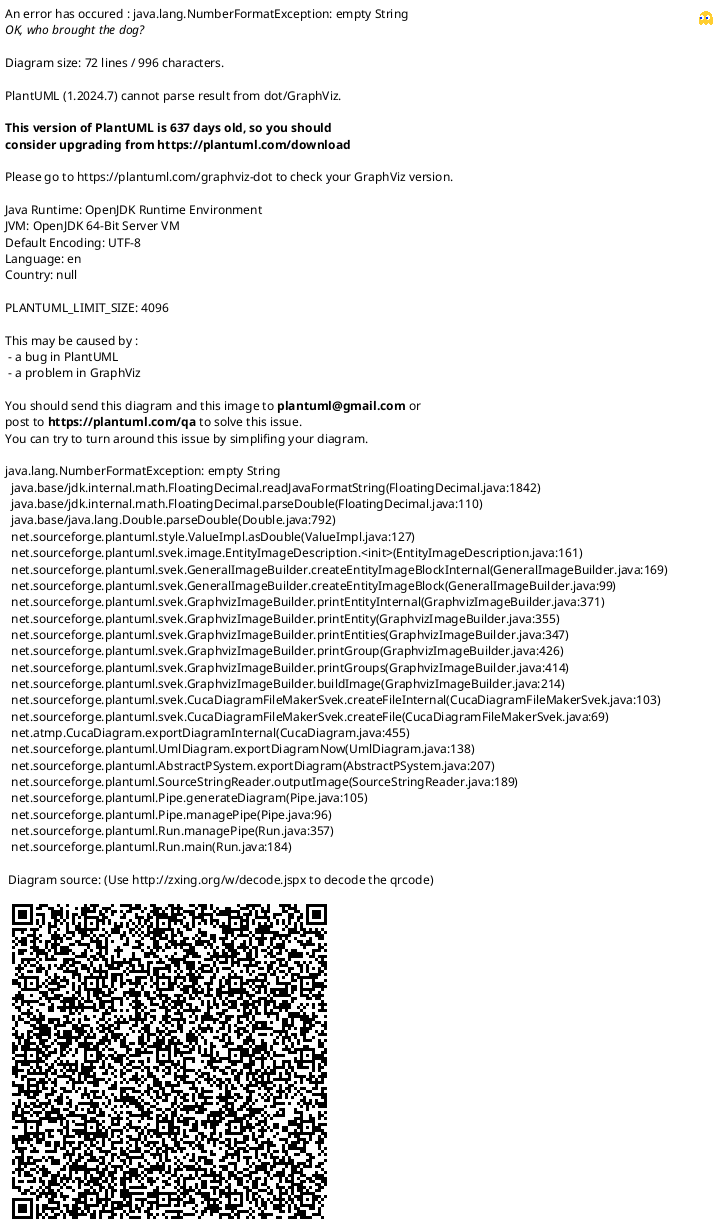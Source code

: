 @startuml
skinparam componentStyle uml2
skinparam Interface{
BackgroundColor #a0c4ef
BorderColor #b0c4de
shadowing torse
}
skinparam Cloud{
FontSize 18
FontStyle normal
BackgroundColor #b0c4de
BorderColor #b0c4de
}
skinparam component {
FontSize 18
InterfaceBackgroundColor LightBlue
ArrowColor #6E6E6E
BorderColor gray
BackgroundColor #b0c4de
}

[Browser] as brw
cloud "External HAProxy" {
interface " " as eha
interface " " as eha_static
}
[Tornado] as tor
[Zengine] as zen
[SpiffWorflow] as wfe
[ZAERP Modules] as zaerp
[Redis] as red

[Riak] as riak
[Riak CS] as rcs
[Zato] as zato
cloud "Internal HAProxy" {
interface " " as iha_r
interface " " as iha_rcs
interface " " as iha_z
}


brw -d-> eha
eha -d-> tor
tor -d-> zen
zen -d-> wfe
wfe -d-> zaerp
zaerp -d-> red

zaerp -d-> iha_z

iha_z -> zato
iha_rcs <-d- zato
iha_r <-d- zato

iha_r -d-> riak
iha_r -d-> riak
iha_rcs -d-> rcs
iha_rcs -d-> rcs

zaerp -d-> iha_rcs
zaerp -d-> iha_r




brw -d-> eha_static
eha_static -d-> rcs



@enduml
